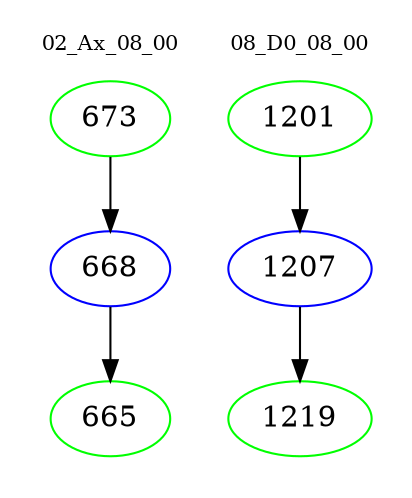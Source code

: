 digraph{
subgraph cluster_0 {
color = white
label = "02_Ax_08_00";
fontsize=10;
T0_673 [label="673", color="green"]
T0_673 -> T0_668 [color="black"]
T0_668 [label="668", color="blue"]
T0_668 -> T0_665 [color="black"]
T0_665 [label="665", color="green"]
}
subgraph cluster_1 {
color = white
label = "08_D0_08_00";
fontsize=10;
T1_1201 [label="1201", color="green"]
T1_1201 -> T1_1207 [color="black"]
T1_1207 [label="1207", color="blue"]
T1_1207 -> T1_1219 [color="black"]
T1_1219 [label="1219", color="green"]
}
}
